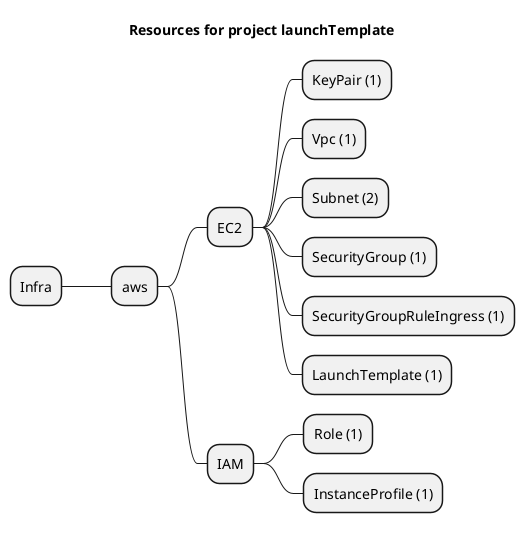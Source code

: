 @startmindmap
title Resources for project launchTemplate
skinparam monochrome true
+ Infra
++ aws
+++ EC2
++++ KeyPair (1)
++++ Vpc (1)
++++ Subnet (2)
++++ SecurityGroup (1)
++++ SecurityGroupRuleIngress (1)
++++ LaunchTemplate (1)
+++ IAM
++++ Role (1)
++++ InstanceProfile (1)
@endmindmap